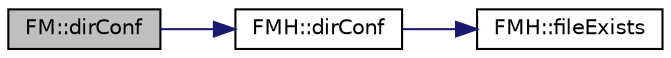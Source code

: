 digraph "FM::dirConf"
{
 // INTERACTIVE_SVG=YES
 // LATEX_PDF_SIZE
  edge [fontname="Helvetica",fontsize="10",labelfontname="Helvetica",labelfontsize="10"];
  node [fontname="Helvetica",fontsize="10",shape=record];
  rankdir="LR";
  Node159 [label="FM::dirConf",height=0.2,width=0.4,color="black", fillcolor="grey75", style="filled", fontcolor="black",tooltip=" "];
  Node159 -> Node160 [color="midnightblue",fontsize="10",style="solid",fontname="Helvetica"];
  Node160 [label="FMH::dirConf",height=0.2,width=0.4,color="black", fillcolor="white", style="filled",URL="$namespace_f_m_h.html#a1b405335d77e0369742dde8540bc7add",tooltip=" "];
  Node160 -> Node161 [color="midnightblue",fontsize="10",style="solid",fontname="Helvetica"];
  Node161 [label="FMH::fileExists",height=0.2,width=0.4,color="black", fillcolor="white", style="filled",URL="$namespace_f_m_h.html#a96fb85b0283389ba71e8a20daeab400f",tooltip=" "];
}
